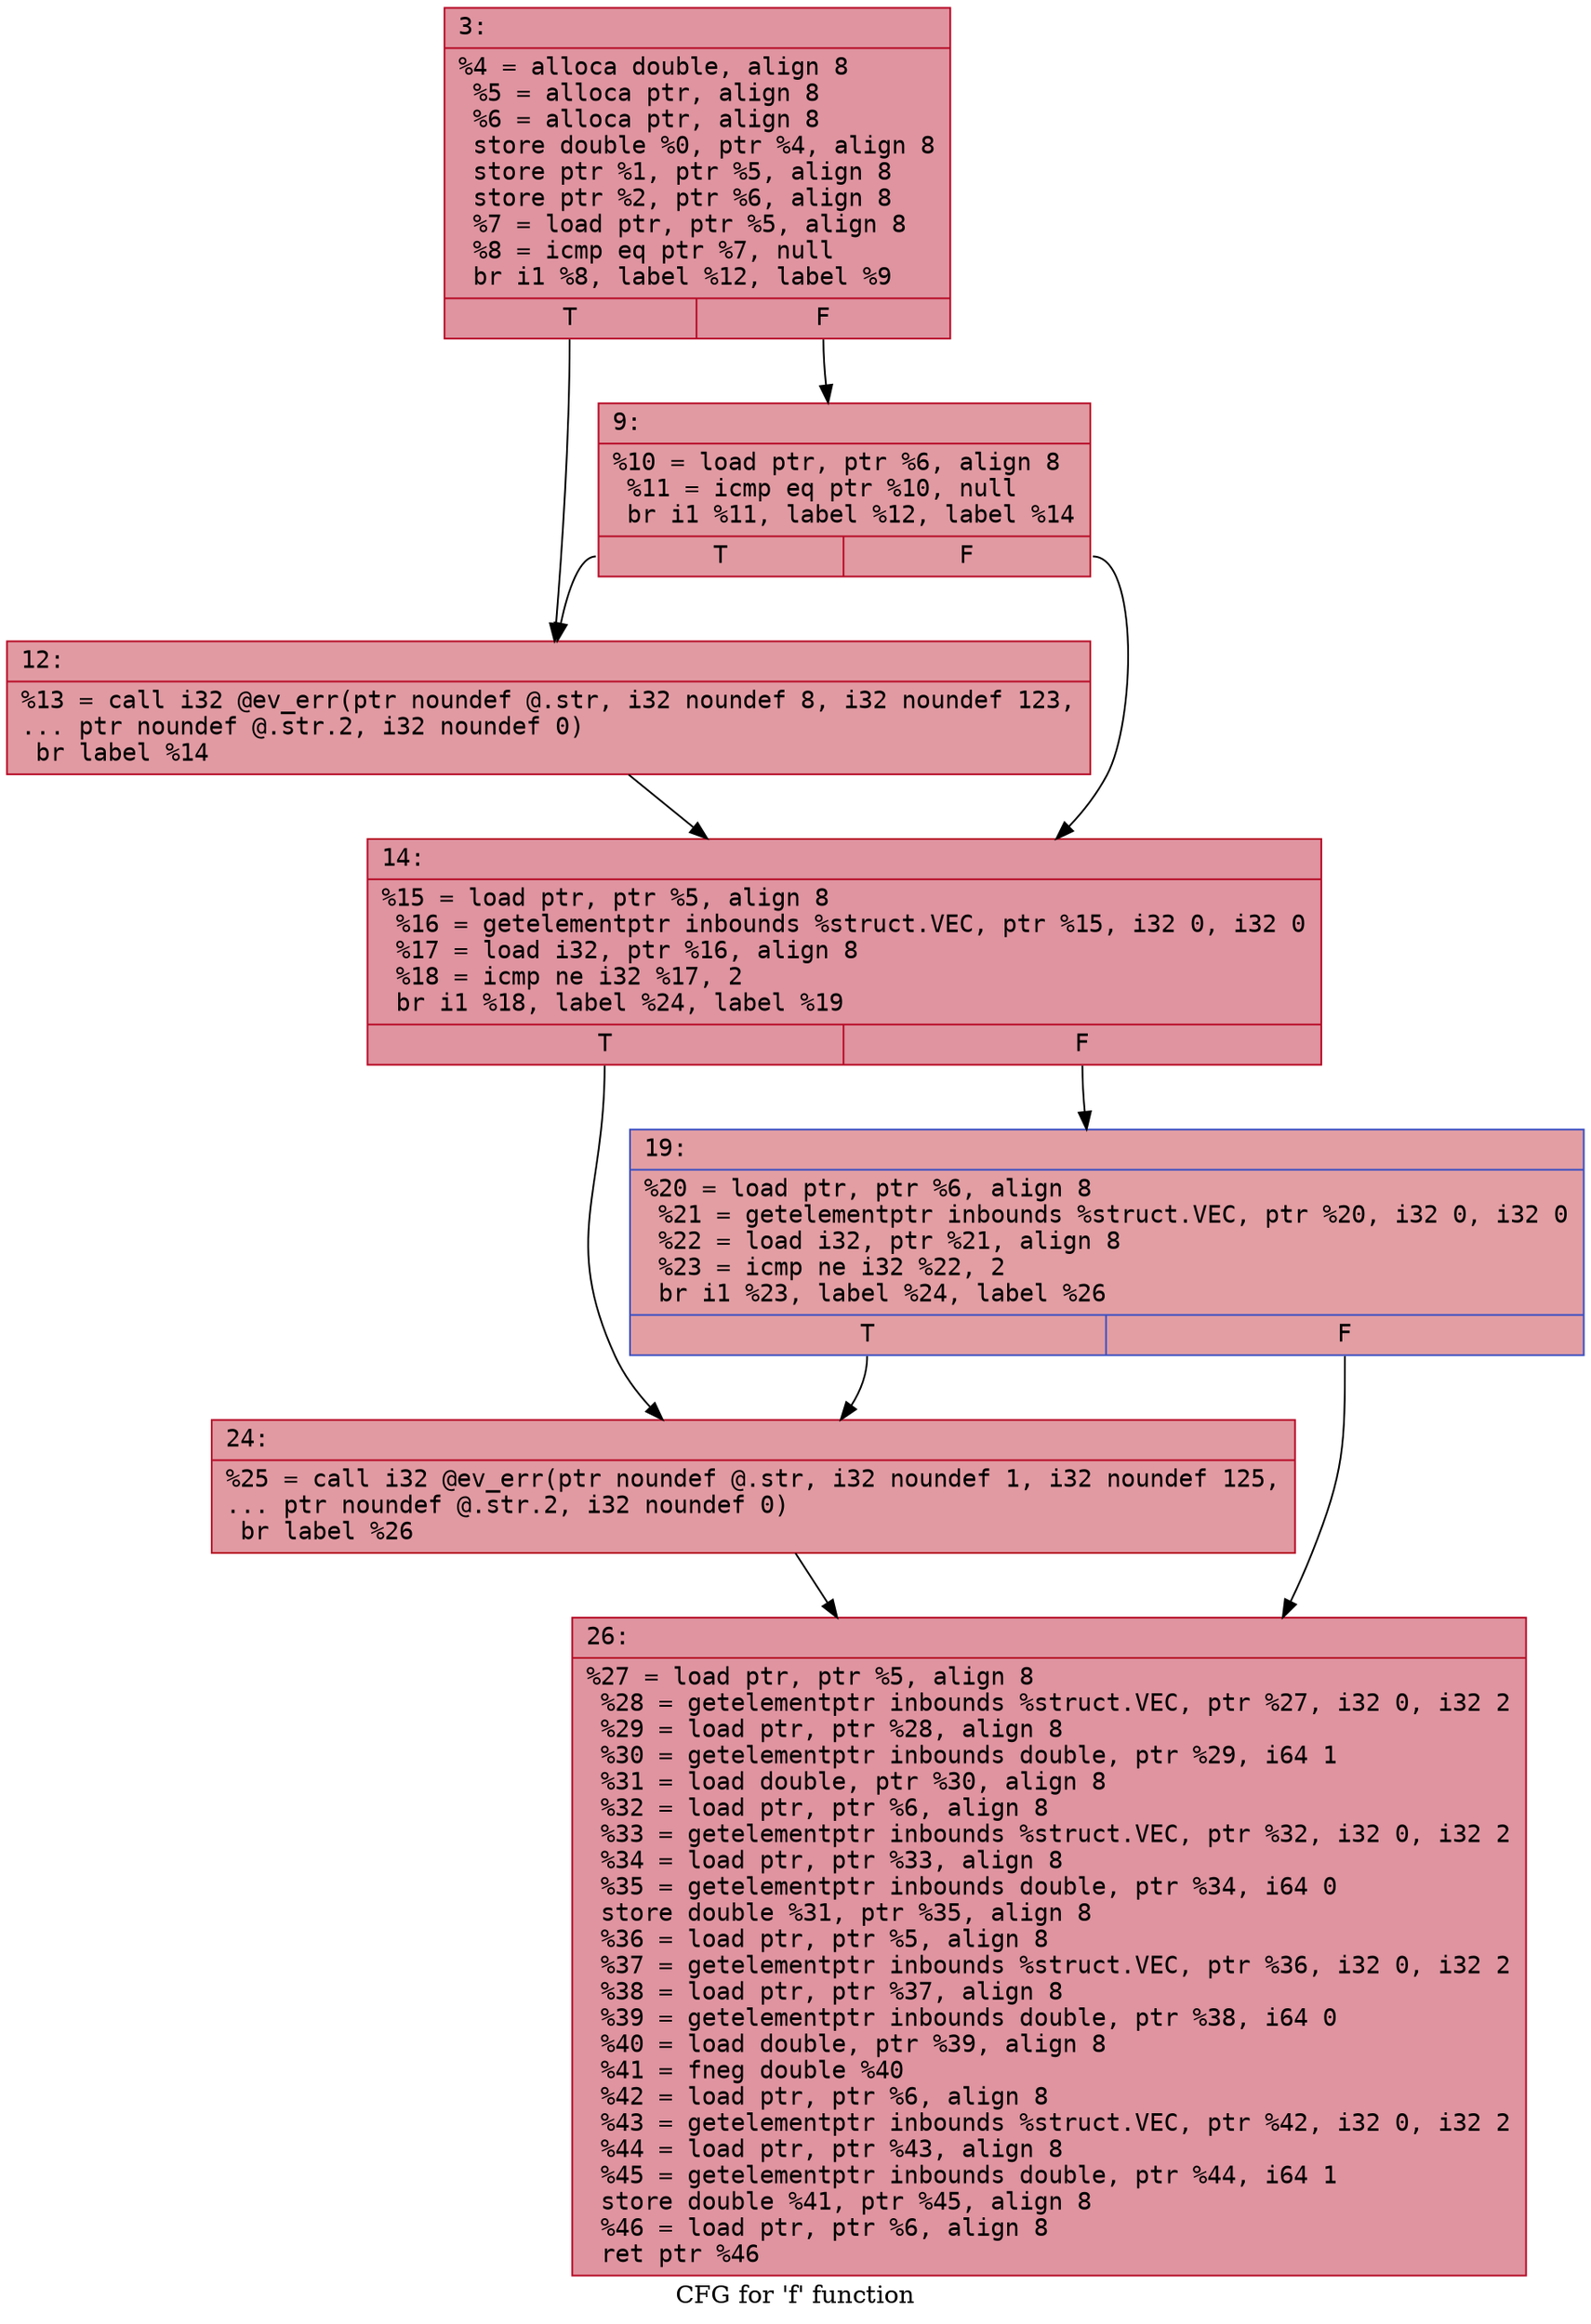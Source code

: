 digraph "CFG for 'f' function" {
	label="CFG for 'f' function";

	Node0x600000f36440 [shape=record,color="#b70d28ff", style=filled, fillcolor="#b70d2870" fontname="Courier",label="{3:\l|  %4 = alloca double, align 8\l  %5 = alloca ptr, align 8\l  %6 = alloca ptr, align 8\l  store double %0, ptr %4, align 8\l  store ptr %1, ptr %5, align 8\l  store ptr %2, ptr %6, align 8\l  %7 = load ptr, ptr %5, align 8\l  %8 = icmp eq ptr %7, null\l  br i1 %8, label %12, label %9\l|{<s0>T|<s1>F}}"];
	Node0x600000f36440:s0 -> Node0x600000f364e0[tooltip="3 -> 12\nProbability 37.50%" ];
	Node0x600000f36440:s1 -> Node0x600000f36490[tooltip="3 -> 9\nProbability 62.50%" ];
	Node0x600000f36490 [shape=record,color="#b70d28ff", style=filled, fillcolor="#bb1b2c70" fontname="Courier",label="{9:\l|  %10 = load ptr, ptr %6, align 8\l  %11 = icmp eq ptr %10, null\l  br i1 %11, label %12, label %14\l|{<s0>T|<s1>F}}"];
	Node0x600000f36490:s0 -> Node0x600000f364e0[tooltip="9 -> 12\nProbability 37.50%" ];
	Node0x600000f36490:s1 -> Node0x600000f36530[tooltip="9 -> 14\nProbability 62.50%" ];
	Node0x600000f364e0 [shape=record,color="#b70d28ff", style=filled, fillcolor="#bb1b2c70" fontname="Courier",label="{12:\l|  %13 = call i32 @ev_err(ptr noundef @.str, i32 noundef 8, i32 noundef 123,\l... ptr noundef @.str.2, i32 noundef 0)\l  br label %14\l}"];
	Node0x600000f364e0 -> Node0x600000f36530[tooltip="12 -> 14\nProbability 100.00%" ];
	Node0x600000f36530 [shape=record,color="#b70d28ff", style=filled, fillcolor="#b70d2870" fontname="Courier",label="{14:\l|  %15 = load ptr, ptr %5, align 8\l  %16 = getelementptr inbounds %struct.VEC, ptr %15, i32 0, i32 0\l  %17 = load i32, ptr %16, align 8\l  %18 = icmp ne i32 %17, 2\l  br i1 %18, label %24, label %19\l|{<s0>T|<s1>F}}"];
	Node0x600000f36530:s0 -> Node0x600000f365d0[tooltip="14 -> 24\nProbability 50.00%" ];
	Node0x600000f36530:s1 -> Node0x600000f36580[tooltip="14 -> 19\nProbability 50.00%" ];
	Node0x600000f36580 [shape=record,color="#3d50c3ff", style=filled, fillcolor="#be242e70" fontname="Courier",label="{19:\l|  %20 = load ptr, ptr %6, align 8\l  %21 = getelementptr inbounds %struct.VEC, ptr %20, i32 0, i32 0\l  %22 = load i32, ptr %21, align 8\l  %23 = icmp ne i32 %22, 2\l  br i1 %23, label %24, label %26\l|{<s0>T|<s1>F}}"];
	Node0x600000f36580:s0 -> Node0x600000f365d0[tooltip="19 -> 24\nProbability 50.00%" ];
	Node0x600000f36580:s1 -> Node0x600000f36620[tooltip="19 -> 26\nProbability 50.00%" ];
	Node0x600000f365d0 [shape=record,color="#b70d28ff", style=filled, fillcolor="#bb1b2c70" fontname="Courier",label="{24:\l|  %25 = call i32 @ev_err(ptr noundef @.str, i32 noundef 1, i32 noundef 125,\l... ptr noundef @.str.2, i32 noundef 0)\l  br label %26\l}"];
	Node0x600000f365d0 -> Node0x600000f36620[tooltip="24 -> 26\nProbability 100.00%" ];
	Node0x600000f36620 [shape=record,color="#b70d28ff", style=filled, fillcolor="#b70d2870" fontname="Courier",label="{26:\l|  %27 = load ptr, ptr %5, align 8\l  %28 = getelementptr inbounds %struct.VEC, ptr %27, i32 0, i32 2\l  %29 = load ptr, ptr %28, align 8\l  %30 = getelementptr inbounds double, ptr %29, i64 1\l  %31 = load double, ptr %30, align 8\l  %32 = load ptr, ptr %6, align 8\l  %33 = getelementptr inbounds %struct.VEC, ptr %32, i32 0, i32 2\l  %34 = load ptr, ptr %33, align 8\l  %35 = getelementptr inbounds double, ptr %34, i64 0\l  store double %31, ptr %35, align 8\l  %36 = load ptr, ptr %5, align 8\l  %37 = getelementptr inbounds %struct.VEC, ptr %36, i32 0, i32 2\l  %38 = load ptr, ptr %37, align 8\l  %39 = getelementptr inbounds double, ptr %38, i64 0\l  %40 = load double, ptr %39, align 8\l  %41 = fneg double %40\l  %42 = load ptr, ptr %6, align 8\l  %43 = getelementptr inbounds %struct.VEC, ptr %42, i32 0, i32 2\l  %44 = load ptr, ptr %43, align 8\l  %45 = getelementptr inbounds double, ptr %44, i64 1\l  store double %41, ptr %45, align 8\l  %46 = load ptr, ptr %6, align 8\l  ret ptr %46\l}"];
}
